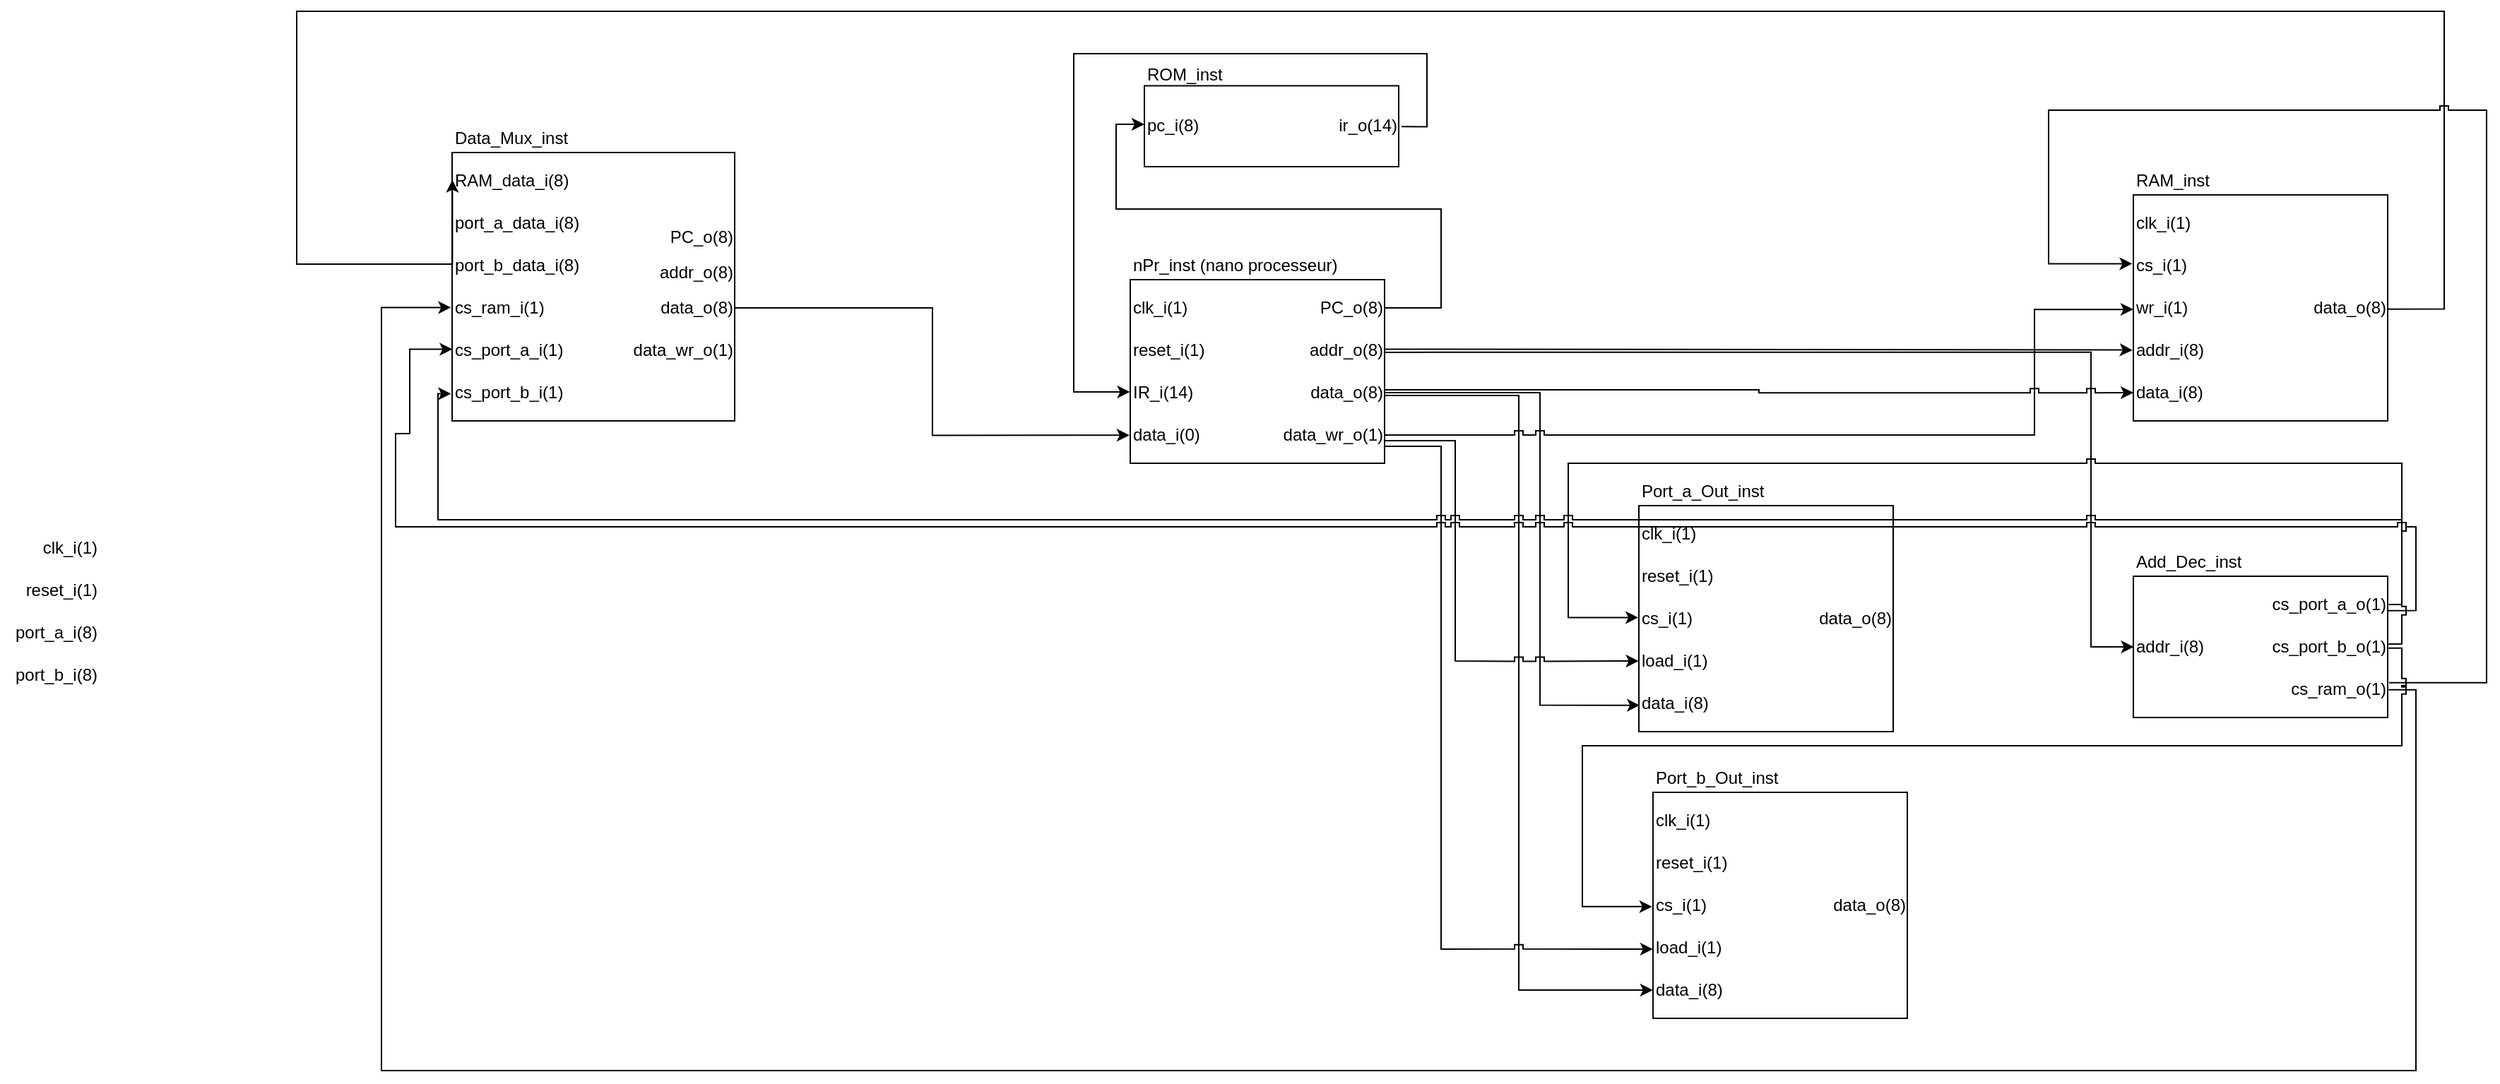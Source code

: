 <mxfile>
    <diagram name="Page-1" id="jwIUeSGBcwA--1RXkkxF">
        <mxGraphModel dx="1501" dy="1060" grid="1" gridSize="10" guides="1" tooltips="1" connect="1" arrows="1" fold="1" page="1" pageScale="1" pageWidth="1169" pageHeight="827" math="0" shadow="0">
            <root>
                <mxCell id="0"/>
                <mxCell id="1" parent="0"/>
                <mxCell id="cXgWGchafQ5C-qkIUdc8-190" value="" style="group" parent="1" vertex="1" connectable="0">
                    <mxGeometry x="290" y="-130" width="180" height="150" as="geometry"/>
                </mxCell>
                <mxCell id="cXgWGchafQ5C-qkIUdc8-164" value="" style="whiteSpace=wrap;html=1;" parent="cXgWGchafQ5C-qkIUdc8-190" vertex="1">
                    <mxGeometry y="20" width="180" height="130" as="geometry"/>
                </mxCell>
                <mxCell id="cXgWGchafQ5C-qkIUdc8-177" value="clk_i(1)" style="text;html=1;align=left;verticalAlign=middle;resizable=1;points=[];autosize=0;strokeColor=none;fillColor=none;movable=1;rotatable=1;deletable=1;editable=1;locked=0;connectable=1;" parent="cXgWGchafQ5C-qkIUdc8-190" vertex="1">
                    <mxGeometry y="30" width="50" height="20" as="geometry"/>
                </mxCell>
                <mxCell id="cXgWGchafQ5C-qkIUdc8-178" value="reset_i(1)" style="text;html=1;align=left;verticalAlign=middle;resizable=1;points=[];autosize=0;strokeColor=none;fillColor=none;movable=1;rotatable=1;deletable=1;editable=1;locked=0;connectable=1;" parent="cXgWGchafQ5C-qkIUdc8-190" vertex="1">
                    <mxGeometry y="60" width="50" height="20" as="geometry"/>
                </mxCell>
                <mxCell id="cXgWGchafQ5C-qkIUdc8-179" value="IR_i(14)" style="text;html=1;align=left;verticalAlign=middle;resizable=1;points=[];autosize=0;strokeColor=none;fillColor=none;movable=1;rotatable=1;deletable=1;editable=1;locked=0;connectable=1;" parent="cXgWGchafQ5C-qkIUdc8-190" vertex="1">
                    <mxGeometry y="90" width="50" height="20" as="geometry"/>
                </mxCell>
                <mxCell id="cXgWGchafQ5C-qkIUdc8-181" value="nPr_inst (nano processeur)" style="text;html=1;align=left;verticalAlign=middle;resizable=1;points=[];autosize=0;strokeColor=none;fillColor=none;movable=1;rotatable=1;deletable=1;editable=1;locked=0;connectable=1;" parent="cXgWGchafQ5C-qkIUdc8-190" vertex="1">
                    <mxGeometry width="120" height="20" as="geometry"/>
                </mxCell>
                <mxCell id="cXgWGchafQ5C-qkIUdc8-184" value="data_i(0)" style="text;html=1;align=left;verticalAlign=middle;resizable=1;points=[];autosize=0;strokeColor=none;fillColor=none;movable=1;rotatable=1;deletable=1;editable=1;locked=0;connectable=1;" parent="cXgWGchafQ5C-qkIUdc8-190" vertex="1">
                    <mxGeometry y="120" width="70" height="20" as="geometry"/>
                </mxCell>
                <mxCell id="cXgWGchafQ5C-qkIUdc8-185" value="PC_o(8)" style="text;html=1;align=right;verticalAlign=middle;resizable=1;points=[];autosize=0;strokeColor=none;fillColor=none;movable=1;rotatable=1;deletable=1;editable=1;locked=0;connectable=1;" parent="cXgWGchafQ5C-qkIUdc8-190" vertex="1">
                    <mxGeometry x="90" y="30" width="90" height="20" as="geometry"/>
                </mxCell>
                <mxCell id="cXgWGchafQ5C-qkIUdc8-186" value="addr_o(8)" style="text;html=1;align=right;verticalAlign=middle;resizable=1;points=[];autosize=0;strokeColor=none;fillColor=none;movable=1;rotatable=1;deletable=1;editable=1;locked=0;connectable=1;" parent="cXgWGchafQ5C-qkIUdc8-190" vertex="1">
                    <mxGeometry x="90" y="60" width="90" height="20" as="geometry"/>
                </mxCell>
                <mxCell id="OZgYHWr0lchqSJbdcPem-25" value="data_o(8)" style="text;html=1;align=right;verticalAlign=middle;resizable=1;points=[];autosize=0;strokeColor=none;fillColor=none;movable=1;rotatable=1;deletable=1;editable=1;locked=0;connectable=1;" parent="cXgWGchafQ5C-qkIUdc8-190" vertex="1">
                    <mxGeometry x="90" y="90" width="90" height="20" as="geometry"/>
                </mxCell>
                <mxCell id="OZgYHWr0lchqSJbdcPem-26" value="data_wr_o(1)" style="text;html=1;align=right;verticalAlign=middle;resizable=1;points=[];autosize=0;strokeColor=none;fillColor=none;movable=1;rotatable=1;deletable=1;editable=1;locked=0;connectable=1;" parent="cXgWGchafQ5C-qkIUdc8-190" vertex="1">
                    <mxGeometry x="90" y="120" width="90" height="20" as="geometry"/>
                </mxCell>
                <mxCell id="cXgWGchafQ5C-qkIUdc8-197" value="clk_i(1)" style="text;html=1;align=right;verticalAlign=middle;resizable=1;points=[];autosize=0;strokeColor=none;fillColor=none;movable=1;rotatable=1;deletable=1;editable=1;locked=0;connectable=1;" parent="1" vertex="1">
                    <mxGeometry x="-510" y="70" width="70" height="20" as="geometry"/>
                </mxCell>
                <mxCell id="cXgWGchafQ5C-qkIUdc8-198" value="reset_i(1)" style="text;html=1;align=right;verticalAlign=middle;resizable=1;points=[];autosize=0;strokeColor=none;fillColor=none;movable=1;rotatable=1;deletable=1;editable=1;locked=0;connectable=1;" parent="1" vertex="1">
                    <mxGeometry x="-500" y="100" width="60" height="20" as="geometry"/>
                </mxCell>
                <mxCell id="OZgYHWr0lchqSJbdcPem-23" value="port_a_i(8)" style="text;html=1;align=right;verticalAlign=middle;resizable=1;points=[];autosize=0;strokeColor=none;fillColor=none;movable=1;rotatable=1;deletable=1;editable=1;locked=0;connectable=1;" parent="1" vertex="1">
                    <mxGeometry x="-500" y="130" width="60" height="20" as="geometry"/>
                </mxCell>
                <mxCell id="OZgYHWr0lchqSJbdcPem-24" value="port_b_i(8)" style="text;html=1;align=right;verticalAlign=middle;resizable=1;points=[];autosize=0;strokeColor=none;fillColor=none;movable=1;rotatable=1;deletable=1;editable=1;locked=0;connectable=1;" parent="1" vertex="1">
                    <mxGeometry x="-500" y="160" width="60" height="20" as="geometry"/>
                </mxCell>
                <mxCell id="OZgYHWr0lchqSJbdcPem-55" value="" style="group" parent="1" vertex="1" connectable="0">
                    <mxGeometry x="-190" y="-220" width="200" height="210" as="geometry"/>
                </mxCell>
                <mxCell id="OZgYHWr0lchqSJbdcPem-41" value="" style="whiteSpace=wrap;html=1;" parent="OZgYHWr0lchqSJbdcPem-55" vertex="1">
                    <mxGeometry y="20" width="200" height="190" as="geometry"/>
                </mxCell>
                <mxCell id="OZgYHWr0lchqSJbdcPem-42" value="RAM_data_i(8)" style="text;html=1;align=left;verticalAlign=middle;resizable=1;points=[];autosize=0;strokeColor=none;fillColor=none;movable=1;rotatable=1;deletable=1;editable=1;locked=0;connectable=1;" parent="OZgYHWr0lchqSJbdcPem-55" vertex="1">
                    <mxGeometry y="30" width="100" height="20" as="geometry"/>
                </mxCell>
                <mxCell id="OZgYHWr0lchqSJbdcPem-43" value="port_a_data_i(8)" style="text;html=1;align=left;verticalAlign=middle;resizable=1;points=[];autosize=0;strokeColor=none;fillColor=none;movable=1;rotatable=1;deletable=1;editable=1;locked=0;connectable=1;" parent="OZgYHWr0lchqSJbdcPem-55" vertex="1">
                    <mxGeometry y="60" width="100" height="20" as="geometry"/>
                </mxCell>
                <mxCell id="OZgYHWr0lchqSJbdcPem-44" value="port_b_data_i(8)" style="text;html=1;align=left;verticalAlign=middle;resizable=1;points=[];autosize=0;strokeColor=none;fillColor=none;movable=1;rotatable=1;deletable=1;editable=1;locked=0;connectable=1;" parent="OZgYHWr0lchqSJbdcPem-55" vertex="1">
                    <mxGeometry y="90" width="100" height="20" as="geometry"/>
                </mxCell>
                <mxCell id="OZgYHWr0lchqSJbdcPem-45" value="Data_Mux_inst" style="text;html=1;align=left;verticalAlign=middle;resizable=1;points=[];autosize=0;strokeColor=none;fillColor=none;movable=1;rotatable=1;deletable=1;editable=1;locked=0;connectable=1;" parent="OZgYHWr0lchqSJbdcPem-55" vertex="1">
                    <mxGeometry width="133.333" height="20" as="geometry"/>
                </mxCell>
                <mxCell id="OZgYHWr0lchqSJbdcPem-46" value="cs_ram_i(1)" style="text;html=1;align=left;verticalAlign=middle;resizable=1;points=[];autosize=0;strokeColor=none;fillColor=none;movable=1;rotatable=1;deletable=1;editable=1;locked=0;connectable=1;" parent="OZgYHWr0lchqSJbdcPem-55" vertex="1">
                    <mxGeometry y="120" width="77.778" height="20" as="geometry"/>
                </mxCell>
                <mxCell id="OZgYHWr0lchqSJbdcPem-47" value="PC_o(8)" style="text;html=1;align=right;verticalAlign=middle;resizable=1;points=[];autosize=0;strokeColor=none;fillColor=none;movable=1;rotatable=1;deletable=1;editable=1;locked=0;connectable=1;" parent="OZgYHWr0lchqSJbdcPem-55" vertex="1">
                    <mxGeometry x="100" y="70" width="100" height="20" as="geometry"/>
                </mxCell>
                <mxCell id="OZgYHWr0lchqSJbdcPem-48" value="addr_o(8)" style="text;html=1;align=right;verticalAlign=middle;resizable=1;points=[];autosize=0;strokeColor=none;fillColor=none;movable=1;rotatable=1;deletable=1;editable=1;locked=0;connectable=1;" parent="OZgYHWr0lchqSJbdcPem-55" vertex="1">
                    <mxGeometry x="100" y="95" width="100" height="20" as="geometry"/>
                </mxCell>
                <mxCell id="OZgYHWr0lchqSJbdcPem-49" value="data_o(8)" style="text;html=1;align=right;verticalAlign=middle;resizable=1;points=[];autosize=0;strokeColor=none;fillColor=none;movable=1;rotatable=1;deletable=1;editable=1;locked=0;connectable=1;" parent="OZgYHWr0lchqSJbdcPem-55" vertex="1">
                    <mxGeometry x="100" y="120" width="100" height="20" as="geometry"/>
                </mxCell>
                <mxCell id="OZgYHWr0lchqSJbdcPem-50" value="data_wr_o(1)" style="text;html=1;align=right;verticalAlign=middle;resizable=1;points=[];autosize=0;strokeColor=none;fillColor=none;movable=1;rotatable=1;deletable=1;editable=1;locked=0;connectable=1;" parent="OZgYHWr0lchqSJbdcPem-55" vertex="1">
                    <mxGeometry x="100" y="150" width="100" height="20" as="geometry"/>
                </mxCell>
                <mxCell id="OZgYHWr0lchqSJbdcPem-53" value="cs_port_a_i(1)" style="text;html=1;align=left;verticalAlign=middle;resizable=1;points=[];autosize=0;strokeColor=none;fillColor=none;movable=1;rotatable=1;deletable=1;editable=1;locked=0;connectable=1;" parent="OZgYHWr0lchqSJbdcPem-55" vertex="1">
                    <mxGeometry y="150" width="100" height="20" as="geometry"/>
                </mxCell>
                <mxCell id="OZgYHWr0lchqSJbdcPem-54" value="cs_port_b_i(1)" style="text;html=1;align=left;verticalAlign=middle;resizable=1;points=[];autosize=0;strokeColor=none;fillColor=none;movable=1;rotatable=1;deletable=1;editable=1;locked=0;connectable=1;" parent="OZgYHWr0lchqSJbdcPem-55" vertex="1">
                    <mxGeometry y="180" width="100" height="20" as="geometry"/>
                </mxCell>
                <mxCell id="OZgYHWr0lchqSJbdcPem-68" value="" style="group" parent="1" vertex="1" connectable="0">
                    <mxGeometry x="650" y="30" width="180" height="180" as="geometry"/>
                </mxCell>
                <mxCell id="OZgYHWr0lchqSJbdcPem-69" value="" style="whiteSpace=wrap;html=1;" parent="OZgYHWr0lchqSJbdcPem-68" vertex="1">
                    <mxGeometry y="20" width="180" height="160" as="geometry"/>
                </mxCell>
                <mxCell id="OZgYHWr0lchqSJbdcPem-70" value="clk_i(1)" style="text;html=1;align=left;verticalAlign=middle;resizable=1;points=[];autosize=0;strokeColor=none;fillColor=none;movable=1;rotatable=1;deletable=1;editable=1;locked=0;connectable=1;" parent="OZgYHWr0lchqSJbdcPem-68" vertex="1">
                    <mxGeometry y="30" width="50" height="20" as="geometry"/>
                </mxCell>
                <mxCell id="OZgYHWr0lchqSJbdcPem-71" value="cs_i(1)" style="text;html=1;align=left;verticalAlign=middle;resizable=1;points=[];autosize=0;strokeColor=none;fillColor=none;movable=1;rotatable=1;deletable=1;editable=1;locked=0;connectable=1;" parent="OZgYHWr0lchqSJbdcPem-68" vertex="1">
                    <mxGeometry y="90" width="50" height="20" as="geometry"/>
                </mxCell>
                <mxCell id="OZgYHWr0lchqSJbdcPem-72" value="reset_i(1)" style="text;html=1;align=left;verticalAlign=middle;resizable=1;points=[];autosize=0;strokeColor=none;fillColor=none;movable=1;rotatable=1;deletable=1;editable=1;locked=0;connectable=1;" parent="OZgYHWr0lchqSJbdcPem-68" vertex="1">
                    <mxGeometry y="60" width="50" height="20" as="geometry"/>
                </mxCell>
                <mxCell id="OZgYHWr0lchqSJbdcPem-73" value="Port_a_Out_inst" style="text;html=1;align=left;verticalAlign=middle;resizable=1;points=[];autosize=0;strokeColor=none;fillColor=none;movable=1;rotatable=1;deletable=1;editable=1;locked=0;connectable=1;" parent="OZgYHWr0lchqSJbdcPem-68" vertex="1">
                    <mxGeometry width="120" height="20" as="geometry"/>
                </mxCell>
                <mxCell id="OZgYHWr0lchqSJbdcPem-74" value="load_i(1)" style="text;html=1;align=left;verticalAlign=middle;resizable=1;points=[];autosize=0;strokeColor=none;fillColor=none;movable=1;rotatable=1;deletable=1;editable=1;locked=0;connectable=1;" parent="OZgYHWr0lchqSJbdcPem-68" vertex="1">
                    <mxGeometry y="120" width="70" height="20" as="geometry"/>
                </mxCell>
                <mxCell id="OZgYHWr0lchqSJbdcPem-75" value="data_o(8)" style="text;html=1;align=right;verticalAlign=middle;resizable=1;points=[];autosize=0;strokeColor=none;fillColor=none;movable=1;rotatable=1;deletable=1;editable=1;locked=0;connectable=1;" parent="OZgYHWr0lchqSJbdcPem-68" vertex="1">
                    <mxGeometry x="90" y="90" width="90" height="20" as="geometry"/>
                </mxCell>
                <mxCell id="OZgYHWr0lchqSJbdcPem-76" value="data_i(8)" style="text;html=1;align=left;verticalAlign=middle;resizable=1;points=[];autosize=0;strokeColor=none;fillColor=none;movable=1;rotatable=1;deletable=1;editable=1;locked=0;connectable=1;" parent="OZgYHWr0lchqSJbdcPem-68" vertex="1">
                    <mxGeometry y="150" width="70" height="20" as="geometry"/>
                </mxCell>
                <mxCell id="OZgYHWr0lchqSJbdcPem-77" value="" style="group" parent="1" vertex="1" connectable="0">
                    <mxGeometry x="660" y="233" width="180" height="180" as="geometry"/>
                </mxCell>
                <mxCell id="OZgYHWr0lchqSJbdcPem-78" value="" style="whiteSpace=wrap;html=1;" parent="OZgYHWr0lchqSJbdcPem-77" vertex="1">
                    <mxGeometry y="20" width="180" height="160" as="geometry"/>
                </mxCell>
                <mxCell id="OZgYHWr0lchqSJbdcPem-79" value="clk_i(1)" style="text;html=1;align=left;verticalAlign=middle;resizable=1;points=[];autosize=0;strokeColor=none;fillColor=none;movable=1;rotatable=1;deletable=1;editable=1;locked=0;connectable=1;" parent="OZgYHWr0lchqSJbdcPem-77" vertex="1">
                    <mxGeometry y="30" width="50" height="20" as="geometry"/>
                </mxCell>
                <mxCell id="OZgYHWr0lchqSJbdcPem-80" value="cs_i(1)" style="text;html=1;align=left;verticalAlign=middle;resizable=1;points=[];autosize=0;strokeColor=none;fillColor=none;movable=1;rotatable=1;deletable=1;editable=1;locked=0;connectable=1;" parent="OZgYHWr0lchqSJbdcPem-77" vertex="1">
                    <mxGeometry y="90" width="50" height="20" as="geometry"/>
                </mxCell>
                <mxCell id="OZgYHWr0lchqSJbdcPem-81" value="reset_i(1)" style="text;html=1;align=left;verticalAlign=middle;resizable=1;points=[];autosize=0;strokeColor=none;fillColor=none;movable=1;rotatable=1;deletable=1;editable=1;locked=0;connectable=1;" parent="OZgYHWr0lchqSJbdcPem-77" vertex="1">
                    <mxGeometry y="60" width="50" height="20" as="geometry"/>
                </mxCell>
                <mxCell id="OZgYHWr0lchqSJbdcPem-82" value="Port_b_Out_inst" style="text;html=1;align=left;verticalAlign=middle;resizable=1;points=[];autosize=0;strokeColor=none;fillColor=none;movable=1;rotatable=1;deletable=1;editable=1;locked=0;connectable=1;" parent="OZgYHWr0lchqSJbdcPem-77" vertex="1">
                    <mxGeometry width="120" height="20" as="geometry"/>
                </mxCell>
                <mxCell id="OZgYHWr0lchqSJbdcPem-83" value="load_i(1)" style="text;html=1;align=left;verticalAlign=middle;resizable=1;points=[];autosize=0;strokeColor=none;fillColor=none;movable=1;rotatable=1;deletable=1;editable=1;locked=0;connectable=1;" parent="OZgYHWr0lchqSJbdcPem-77" vertex="1">
                    <mxGeometry y="120" width="70" height="20" as="geometry"/>
                </mxCell>
                <mxCell id="OZgYHWr0lchqSJbdcPem-84" value="data_o(8)" style="text;html=1;align=right;verticalAlign=middle;resizable=1;points=[];autosize=0;strokeColor=none;fillColor=none;movable=1;rotatable=1;deletable=1;editable=1;locked=0;connectable=1;" parent="OZgYHWr0lchqSJbdcPem-77" vertex="1">
                    <mxGeometry x="90" y="90" width="90" height="20" as="geometry"/>
                </mxCell>
                <mxCell id="OZgYHWr0lchqSJbdcPem-85" value="data_i(8)" style="text;html=1;align=left;verticalAlign=middle;resizable=1;points=[];autosize=0;strokeColor=none;fillColor=none;movable=1;rotatable=1;deletable=1;editable=1;locked=0;connectable=1;" parent="OZgYHWr0lchqSJbdcPem-77" vertex="1">
                    <mxGeometry y="150" width="70" height="20" as="geometry"/>
                </mxCell>
                <mxCell id="OZgYHWr0lchqSJbdcPem-97" value="" style="group" parent="1" vertex="1" connectable="0">
                    <mxGeometry x="1000" y="80" width="180" height="120" as="geometry"/>
                </mxCell>
                <mxCell id="OZgYHWr0lchqSJbdcPem-87" value="" style="whiteSpace=wrap;html=1;" parent="OZgYHWr0lchqSJbdcPem-97" vertex="1">
                    <mxGeometry y="20" width="180" height="100" as="geometry"/>
                </mxCell>
                <mxCell id="OZgYHWr0lchqSJbdcPem-89" value="addr_i(8)" style="text;html=1;align=left;verticalAlign=middle;resizable=1;points=[];autosize=0;strokeColor=none;fillColor=none;movable=1;rotatable=1;deletable=1;editable=1;locked=0;connectable=1;" parent="OZgYHWr0lchqSJbdcPem-97" vertex="1">
                    <mxGeometry y="60" width="50" height="20" as="geometry"/>
                </mxCell>
                <mxCell id="OZgYHWr0lchqSJbdcPem-91" value="Add_Dec_inst" style="text;html=1;align=left;verticalAlign=middle;resizable=1;points=[];autosize=0;strokeColor=none;fillColor=none;movable=1;rotatable=1;deletable=1;editable=1;locked=0;connectable=1;" parent="OZgYHWr0lchqSJbdcPem-97" vertex="1">
                    <mxGeometry width="120" height="20" as="geometry"/>
                </mxCell>
                <mxCell id="OZgYHWr0lchqSJbdcPem-93" value="cs_port_a_o(1)" style="text;html=1;align=right;verticalAlign=middle;resizable=1;points=[];autosize=0;strokeColor=none;fillColor=none;movable=1;rotatable=1;deletable=1;editable=1;locked=0;connectable=1;" parent="OZgYHWr0lchqSJbdcPem-97" vertex="1">
                    <mxGeometry x="90" y="30" width="90" height="20" as="geometry"/>
                </mxCell>
                <mxCell id="OZgYHWr0lchqSJbdcPem-94" value="cs_port_b_o(1)" style="text;html=1;align=right;verticalAlign=middle;resizable=1;points=[];autosize=0;strokeColor=none;fillColor=none;movable=1;rotatable=1;deletable=1;editable=1;locked=0;connectable=1;" parent="OZgYHWr0lchqSJbdcPem-97" vertex="1">
                    <mxGeometry x="90" y="60" width="90" height="20" as="geometry"/>
                </mxCell>
                <mxCell id="OZgYHWr0lchqSJbdcPem-95" value="cs_ram_o(1)" style="text;html=1;align=right;verticalAlign=middle;resizable=1;points=[];autosize=0;strokeColor=none;fillColor=none;movable=1;rotatable=1;deletable=1;editable=1;locked=0;connectable=1;" parent="OZgYHWr0lchqSJbdcPem-97" vertex="1">
                    <mxGeometry x="90" y="90" width="90" height="20" as="geometry"/>
                </mxCell>
                <mxCell id="OZgYHWr0lchqSJbdcPem-27" value="" style="group" parent="1" vertex="1" connectable="0">
                    <mxGeometry x="300" y="-260" width="180" height="70" as="geometry"/>
                </mxCell>
                <mxCell id="OZgYHWr0lchqSJbdcPem-28" value="" style="whiteSpace=wrap;html=1;" parent="OZgYHWr0lchqSJbdcPem-27" vertex="1">
                    <mxGeometry y="12.727" width="180" height="57.273" as="geometry"/>
                </mxCell>
                <mxCell id="OZgYHWr0lchqSJbdcPem-32" value="ROM_inst" style="text;html=1;align=left;verticalAlign=middle;resizable=1;points=[];autosize=0;strokeColor=none;fillColor=none;movable=1;rotatable=1;deletable=1;editable=1;locked=0;connectable=1;" parent="OZgYHWr0lchqSJbdcPem-27" vertex="1">
                    <mxGeometry y="0.119" width="120" height="9.333" as="geometry"/>
                </mxCell>
                <mxCell id="OZgYHWr0lchqSJbdcPem-38" value="pc_i(8)" style="text;html=1;align=left;verticalAlign=middle;resizable=1;points=[];autosize=0;strokeColor=none;fillColor=none;movable=1;rotatable=1;deletable=1;editable=1;locked=0;connectable=1;" parent="OZgYHWr0lchqSJbdcPem-27" vertex="1">
                    <mxGeometry y="31.36" width="60" height="20" as="geometry"/>
                </mxCell>
                <mxCell id="OZgYHWr0lchqSJbdcPem-39" value="ir_o(14)" style="text;html=1;align=right;verticalAlign=middle;resizable=1;points=[];autosize=0;strokeColor=none;fillColor=none;movable=1;rotatable=1;deletable=1;editable=1;locked=0;connectable=1;" parent="OZgYHWr0lchqSJbdcPem-27" vertex="1">
                    <mxGeometry x="90" y="31.36" width="90" height="20" as="geometry"/>
                </mxCell>
                <mxCell id="OZgYHWr0lchqSJbdcPem-103" style="edgeStyle=orthogonalEdgeStyle;rounded=0;orthogonalLoop=1;jettySize=auto;html=1;entryX=0;entryY=0.432;entryDx=0;entryDy=0;entryPerimeter=0;" parent="1" source="cXgWGchafQ5C-qkIUdc8-185" target="OZgYHWr0lchqSJbdcPem-38" edge="1">
                    <mxGeometry relative="1" as="geometry">
                        <Array as="points">
                            <mxPoint x="510" y="-90"/>
                            <mxPoint x="510" y="-160"/>
                            <mxPoint x="280" y="-160"/>
                            <mxPoint x="280" y="-220"/>
                        </Array>
                    </mxGeometry>
                </mxCell>
                <mxCell id="OZgYHWr0lchqSJbdcPem-104" style="edgeStyle=orthogonalEdgeStyle;rounded=0;orthogonalLoop=1;jettySize=auto;html=1;entryX=-0.004;entryY=0.474;entryDx=0;entryDy=0;entryPerimeter=0;exitX=1.023;exitY=0.516;exitDx=0;exitDy=0;exitPerimeter=0;" parent="1" source="OZgYHWr0lchqSJbdcPem-39" target="cXgWGchafQ5C-qkIUdc8-179" edge="1">
                    <mxGeometry relative="1" as="geometry">
                        <Array as="points">
                            <mxPoint x="500" y="-218"/>
                            <mxPoint x="500" y="-270"/>
                            <mxPoint x="250" y="-270"/>
                            <mxPoint x="250" y="-30"/>
                        </Array>
                    </mxGeometry>
                </mxCell>
                <mxCell id="OZgYHWr0lchqSJbdcPem-56" value="" style="group" parent="1" vertex="1" connectable="0">
                    <mxGeometry x="1000" y="-190" width="180" height="180" as="geometry"/>
                </mxCell>
                <mxCell id="OZgYHWr0lchqSJbdcPem-57" value="" style="whiteSpace=wrap;html=1;" parent="OZgYHWr0lchqSJbdcPem-56" vertex="1">
                    <mxGeometry y="20" width="180" height="160" as="geometry"/>
                </mxCell>
                <mxCell id="OZgYHWr0lchqSJbdcPem-58" value="clk_i(1)" style="text;html=1;align=left;verticalAlign=middle;resizable=1;points=[];autosize=0;strokeColor=none;fillColor=none;movable=1;rotatable=1;deletable=1;editable=1;locked=0;connectable=1;" parent="OZgYHWr0lchqSJbdcPem-56" vertex="1">
                    <mxGeometry y="30" width="50" height="20" as="geometry"/>
                </mxCell>
                <mxCell id="OZgYHWr0lchqSJbdcPem-59" value="cs_i(1)" style="text;html=1;align=left;verticalAlign=middle;resizable=1;points=[];autosize=0;strokeColor=none;fillColor=none;movable=1;rotatable=1;deletable=1;editable=1;locked=0;connectable=1;" parent="OZgYHWr0lchqSJbdcPem-56" vertex="1">
                    <mxGeometry y="60" width="50" height="20" as="geometry"/>
                </mxCell>
                <mxCell id="OZgYHWr0lchqSJbdcPem-60" value="wr_i(1)" style="text;html=1;align=left;verticalAlign=middle;resizable=1;points=[];autosize=0;strokeColor=none;fillColor=none;movable=1;rotatable=1;deletable=1;editable=1;locked=0;connectable=1;" parent="OZgYHWr0lchqSJbdcPem-56" vertex="1">
                    <mxGeometry y="90" width="50" height="20" as="geometry"/>
                </mxCell>
                <mxCell id="OZgYHWr0lchqSJbdcPem-61" value="RAM_inst" style="text;html=1;align=left;verticalAlign=middle;resizable=1;points=[];autosize=0;strokeColor=none;fillColor=none;movable=1;rotatable=1;deletable=1;editable=1;locked=0;connectable=1;" parent="OZgYHWr0lchqSJbdcPem-56" vertex="1">
                    <mxGeometry width="120" height="20" as="geometry"/>
                </mxCell>
                <mxCell id="OZgYHWr0lchqSJbdcPem-62" value="addr_i(8)" style="text;html=1;align=left;verticalAlign=middle;resizable=1;points=[];autosize=0;strokeColor=none;fillColor=none;movable=1;rotatable=1;deletable=1;editable=1;locked=0;connectable=1;" parent="OZgYHWr0lchqSJbdcPem-56" vertex="1">
                    <mxGeometry y="120" width="70" height="20" as="geometry"/>
                </mxCell>
                <mxCell id="OZgYHWr0lchqSJbdcPem-65" value="data_o(8)" style="text;html=1;align=right;verticalAlign=middle;resizable=1;points=[];autosize=0;strokeColor=none;fillColor=none;movable=1;rotatable=1;deletable=1;editable=1;locked=0;connectable=1;" parent="OZgYHWr0lchqSJbdcPem-56" vertex="1">
                    <mxGeometry x="90" y="90" width="90" height="20" as="geometry"/>
                </mxCell>
                <mxCell id="OZgYHWr0lchqSJbdcPem-67" value="data_i(8)" style="text;html=1;align=left;verticalAlign=middle;resizable=1;points=[];autosize=0;strokeColor=none;fillColor=none;movable=1;rotatable=1;deletable=1;editable=1;locked=0;connectable=1;" parent="OZgYHWr0lchqSJbdcPem-56" vertex="1">
                    <mxGeometry y="150" width="70" height="20" as="geometry"/>
                </mxCell>
                <mxCell id="OZgYHWr0lchqSJbdcPem-106" style="edgeStyle=orthogonalEdgeStyle;rounded=0;orthogonalLoop=1;jettySize=auto;html=1;exitX=0.999;exitY=0.46;exitDx=0;exitDy=0;exitPerimeter=0;entryX=-0.008;entryY=0.5;entryDx=0;entryDy=0;entryPerimeter=0;jumpStyle=sharp;" parent="1" source="cXgWGchafQ5C-qkIUdc8-186" target="OZgYHWr0lchqSJbdcPem-62" edge="1">
                    <mxGeometry relative="1" as="geometry">
                        <mxPoint x="480.48" y="-59.99" as="sourcePoint"/>
                        <mxPoint x="1000" as="targetPoint"/>
                        <Array as="points">
                            <mxPoint x="980" y="-61"/>
                            <mxPoint x="999" y="-60"/>
                        </Array>
                    </mxGeometry>
                </mxCell>
                <mxCell id="OZgYHWr0lchqSJbdcPem-107" style="edgeStyle=orthogonalEdgeStyle;rounded=0;orthogonalLoop=1;jettySize=auto;html=1;entryX=0.006;entryY=0.5;entryDx=0;entryDy=0;entryPerimeter=0;exitX=0.994;exitY=0.572;exitDx=0;exitDy=0;exitPerimeter=0;jumpStyle=sharp;" parent="1" source="cXgWGchafQ5C-qkIUdc8-186" target="OZgYHWr0lchqSJbdcPem-89" edge="1">
                    <mxGeometry relative="1" as="geometry">
                        <mxPoint x="480" y="-26" as="sourcePoint"/>
                        <mxPoint x="1010" y="150" as="targetPoint"/>
                        <Array as="points">
                            <mxPoint x="970" y="-59"/>
                            <mxPoint x="970" y="150"/>
                        </Array>
                    </mxGeometry>
                </mxCell>
                <mxCell id="OZgYHWr0lchqSJbdcPem-109" style="edgeStyle=orthogonalEdgeStyle;rounded=0;orthogonalLoop=1;jettySize=auto;html=1;entryX=-0.008;entryY=0.509;entryDx=0;entryDy=0;entryPerimeter=0;" parent="1" source="OZgYHWr0lchqSJbdcPem-49" target="cXgWGchafQ5C-qkIUdc8-184" edge="1">
                    <mxGeometry relative="1" as="geometry"/>
                </mxCell>
                <mxCell id="OZgYHWr0lchqSJbdcPem-113" style="edgeStyle=orthogonalEdgeStyle;rounded=0;orthogonalLoop=1;jettySize=auto;html=1;entryX=0.009;entryY=0.567;entryDx=0;entryDy=0;entryPerimeter=0;" parent="1" source="OZgYHWr0lchqSJbdcPem-25" target="OZgYHWr0lchqSJbdcPem-76" edge="1">
                    <mxGeometry relative="1" as="geometry">
                        <Array as="points">
                            <mxPoint x="580" y="-30"/>
                            <mxPoint x="580" y="191"/>
                        </Array>
                    </mxGeometry>
                </mxCell>
                <mxCell id="OZgYHWr0lchqSJbdcPem-114" style="edgeStyle=orthogonalEdgeStyle;rounded=0;orthogonalLoop=1;jettySize=auto;html=1;entryX=-0.001;entryY=0.524;entryDx=0;entryDy=0;entryPerimeter=0;" parent="1" target="OZgYHWr0lchqSJbdcPem-85" edge="1">
                    <mxGeometry relative="1" as="geometry">
                        <mxPoint x="470" y="-28" as="sourcePoint"/>
                        <mxPoint x="659.79" y="384.36" as="targetPoint"/>
                        <Array as="points">
                            <mxPoint x="565" y="-28"/>
                            <mxPoint x="565" y="393"/>
                            <mxPoint x="660" y="393"/>
                        </Array>
                    </mxGeometry>
                </mxCell>
                <mxCell id="OZgYHWr0lchqSJbdcPem-115" style="edgeStyle=orthogonalEdgeStyle;rounded=0;orthogonalLoop=1;jettySize=auto;html=1;entryX=-0.001;entryY=0.553;entryDx=0;entryDy=0;entryPerimeter=0;jumpStyle=sharp;" parent="1" source="OZgYHWr0lchqSJbdcPem-26" target="OZgYHWr0lchqSJbdcPem-60" edge="1">
                    <mxGeometry relative="1" as="geometry">
                        <Array as="points">
                            <mxPoint x="930"/>
                            <mxPoint x="930" y="-89"/>
                        </Array>
                    </mxGeometry>
                </mxCell>
                <mxCell id="2" style="edgeStyle=orthogonalEdgeStyle;html=1;jumpStyle=sharp;rounded=0;entryX=0.001;entryY=0.503;entryDx=0;entryDy=0;entryPerimeter=0;" parent="1" target="OZgYHWr0lchqSJbdcPem-67" edge="1">
                    <mxGeometry relative="1" as="geometry">
                        <mxPoint x="470" y="-32.0" as="sourcePoint"/>
                        <mxPoint x="1000" y="-30" as="targetPoint"/>
                        <Array as="points">
                            <mxPoint x="735" y="-32"/>
                            <mxPoint x="735" y="-30"/>
                        </Array>
                    </mxGeometry>
                </mxCell>
                <mxCell id="12" style="edgeStyle=orthogonalEdgeStyle;rounded=0;jumpStyle=sharp;html=1;entryX=-0.003;entryY=0.53;entryDx=0;entryDy=0;entryPerimeter=0;" parent="1" target="OZgYHWr0lchqSJbdcPem-74" edge="1">
                    <mxGeometry relative="1" as="geometry">
                        <mxPoint x="470" y="4" as="sourcePoint"/>
                        <mxPoint x="650.91" y="162.98" as="targetPoint"/>
                        <Array as="points">
                            <mxPoint x="520" y="4"/>
                            <mxPoint x="520" y="160"/>
                            <mxPoint x="650" y="160"/>
                        </Array>
                    </mxGeometry>
                </mxCell>
                <mxCell id="13" style="edgeStyle=orthogonalEdgeStyle;rounded=0;jumpStyle=sharp;html=1;entryX=-0.001;entryY=0.54;entryDx=0;entryDy=0;entryPerimeter=0;" parent="1" target="OZgYHWr0lchqSJbdcPem-83" edge="1">
                    <mxGeometry relative="1" as="geometry">
                        <mxPoint x="470" y="8" as="sourcePoint"/>
                        <mxPoint x="660" y="360" as="targetPoint"/>
                        <Array as="points">
                            <mxPoint x="510" y="8"/>
                            <mxPoint x="510" y="364"/>
                            <mxPoint x="660" y="364"/>
                        </Array>
                    </mxGeometry>
                </mxCell>
                <mxCell id="14" style="edgeStyle=orthogonalEdgeStyle;rounded=0;jumpStyle=sharp;html=1;entryX=0.002;entryY=0.466;entryDx=0;entryDy=0;entryPerimeter=0;exitX=1.003;exitY=0.541;exitDx=0;exitDy=0;exitPerimeter=0;" parent="1" source="OZgYHWr0lchqSJbdcPem-65" target="OZgYHWr0lchqSJbdcPem-42" edge="1">
                    <mxGeometry relative="1" as="geometry">
                        <Array as="points">
                            <mxPoint x="1220" y="-89"/>
                            <mxPoint x="1220" y="-300"/>
                            <mxPoint x="-300" y="-300"/>
                            <mxPoint x="-300" y="-121"/>
                        </Array>
                    </mxGeometry>
                </mxCell>
                <mxCell id="17" style="edgeStyle=orthogonalEdgeStyle;rounded=0;jumpStyle=sharp;html=1;entryX=-0.01;entryY=0.486;entryDx=0;entryDy=0;entryPerimeter=0;exitX=1.008;exitY=0.521;exitDx=0;exitDy=0;exitPerimeter=0;" parent="1" source="OZgYHWr0lchqSJbdcPem-95" target="OZgYHWr0lchqSJbdcPem-46" edge="1">
                    <mxGeometry relative="1" as="geometry">
                        <Array as="points">
                            <mxPoint x="1200" y="180"/>
                            <mxPoint x="1200" y="450"/>
                            <mxPoint x="-240" y="450"/>
                            <mxPoint x="-240" y="-90"/>
                        </Array>
                    </mxGeometry>
                </mxCell>
                <mxCell id="18" style="edgeStyle=orthogonalEdgeStyle;rounded=0;jumpStyle=sharp;html=1;entryX=-0.016;entryY=0.436;entryDx=0;entryDy=0;entryPerimeter=0;exitX=1.011;exitY=0.269;exitDx=0;exitDy=0;exitPerimeter=0;" parent="1" source="OZgYHWr0lchqSJbdcPem-95" target="OZgYHWr0lchqSJbdcPem-59" edge="1">
                    <mxGeometry relative="1" as="geometry">
                        <Array as="points">
                            <mxPoint x="1250" y="175"/>
                            <mxPoint x="1250" y="-230"/>
                            <mxPoint x="940" y="-230"/>
                            <mxPoint x="940" y="-121"/>
                        </Array>
                    </mxGeometry>
                </mxCell>
                <mxCell id="20" style="edgeStyle=orthogonalEdgeStyle;rounded=0;jumpStyle=sharp;html=1;entryX=-0.009;entryY=0.461;entryDx=0;entryDy=0;entryPerimeter=0;exitX=1.009;exitY=0.5;exitDx=0;exitDy=0;exitPerimeter=0;" parent="1" source="OZgYHWr0lchqSJbdcPem-93" target="OZgYHWr0lchqSJbdcPem-71" edge="1">
                    <mxGeometry relative="1" as="geometry">
                        <Array as="points">
                            <mxPoint x="1190" y="120"/>
                            <mxPoint x="1190" y="20"/>
                            <mxPoint x="600" y="20"/>
                            <mxPoint x="600" y="129"/>
                        </Array>
                    </mxGeometry>
                </mxCell>
                <mxCell id="21" style="edgeStyle=orthogonalEdgeStyle;rounded=0;jumpStyle=sharp;html=1;entryX=-0.012;entryY=0.547;entryDx=0;entryDy=0;entryPerimeter=0;exitX=1.007;exitY=0.546;exitDx=0;exitDy=0;exitPerimeter=0;" parent="1" source="OZgYHWr0lchqSJbdcPem-94" target="OZgYHWr0lchqSJbdcPem-80" edge="1">
                    <mxGeometry relative="1" as="geometry">
                        <Array as="points">
                            <mxPoint x="1190" y="151"/>
                            <mxPoint x="1190" y="220"/>
                            <mxPoint x="610" y="220"/>
                            <mxPoint x="610" y="334"/>
                        </Array>
                    </mxGeometry>
                </mxCell>
                <mxCell id="22" style="edgeStyle=orthogonalEdgeStyle;rounded=0;jumpStyle=sharp;html=1;entryX=0.002;entryY=0.463;entryDx=0;entryDy=0;entryPerimeter=0;exitX=0.994;exitY=0.467;exitDx=0;exitDy=0;exitPerimeter=0;" parent="1" target="OZgYHWr0lchqSJbdcPem-53" edge="1">
                    <mxGeometry relative="1" as="geometry">
                        <mxPoint x="1179.46" y="124.34" as="sourcePoint"/>
                        <mxPoint x="-220" y="5" as="targetPoint"/>
                        <Array as="points">
                            <mxPoint x="1200" y="124"/>
                            <mxPoint x="1200" y="65"/>
                            <mxPoint x="-230" y="65"/>
                            <mxPoint x="-230" y="-1"/>
                            <mxPoint x="-220" y="-1"/>
                        </Array>
                    </mxGeometry>
                </mxCell>
                <mxCell id="23" style="edgeStyle=orthogonalEdgeStyle;rounded=0;jumpStyle=sharp;html=1;entryX=-0.008;entryY=0.539;entryDx=0;entryDy=0;entryPerimeter=0;exitX=1.007;exitY=0.402;exitDx=0;exitDy=0;exitPerimeter=0;" parent="1" source="OZgYHWr0lchqSJbdcPem-94" target="OZgYHWr0lchqSJbdcPem-54" edge="1">
                    <mxGeometry relative="1" as="geometry"/>
                </mxCell>
            </root>
        </mxGraphModel>
    </diagram>
</mxfile>